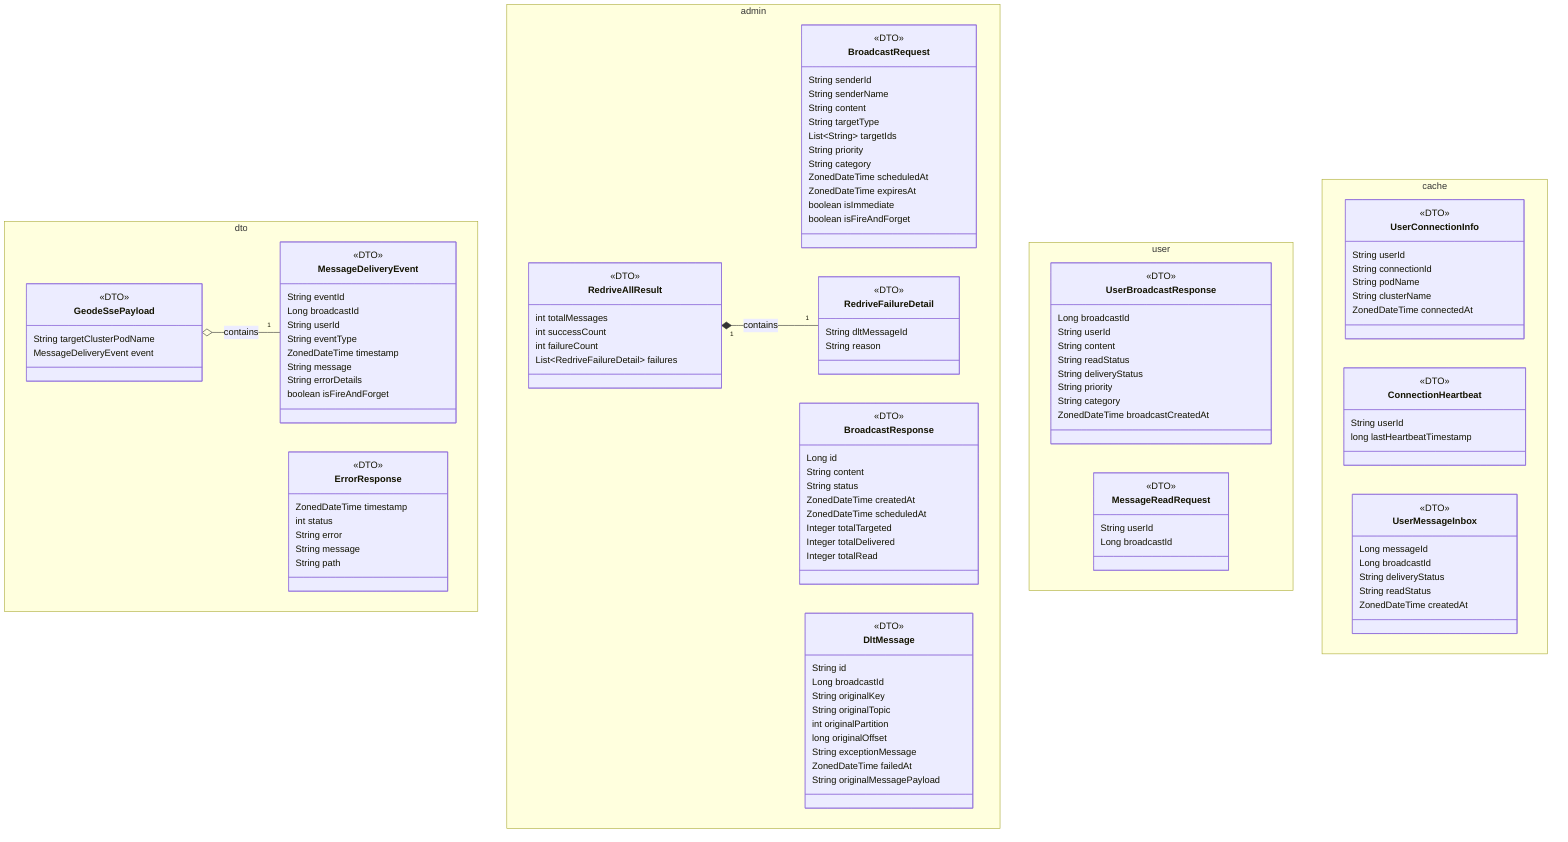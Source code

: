 classDiagram
    direction TB

    namespace dto {
        class MessageDeliveryEvent {
            <<DTO>>
            String eventId
            Long broadcastId
            String userId
            String eventType
            ZonedDateTime timestamp
            String message
            String errorDetails
            boolean isFireAndForget
        }
        class ErrorResponse {
            <<DTO>>
            ZonedDateTime timestamp
            int status
            String error
            String message
            String path
        }
        class GeodeSsePayload {
            <<DTO>>
            String targetClusterPodName
            MessageDeliveryEvent event
        }
    }

    namespace admin {
        class BroadcastRequest {
            <<DTO>>
            String senderId
            String senderName
            String content
            String targetType
            List~String~ targetIds
            String priority
            String category
            ZonedDateTime scheduledAt
            ZonedDateTime expiresAt
            boolean isImmediate
            boolean isFireAndForget
        }
        class BroadcastResponse {
            <<DTO>>
            Long id
            String content
            String status
            ZonedDateTime createdAt
            ZonedDateTime scheduledAt
            Integer totalTargeted
            Integer totalDelivered
            Integer totalRead
        }
        class DltMessage {
            <<DTO>>
            String id
            Long broadcastId
            String originalKey
            String originalTopic
            int originalPartition
            long originalOffset
            String exceptionMessage
            ZonedDateTime failedAt
            String originalMessagePayload
        }
        class RedriveAllResult {
            <<DTO>>
            int totalMessages
            int successCount
            int failureCount
            List~RedriveFailureDetail~ failures
        }
        class RedriveFailureDetail {
            <<DTO>>
            String dltMessageId
            String reason
        }
    }

    namespace user {
        class UserBroadcastResponse {
            <<DTO>>
            Long broadcastId
            String userId
            String content
            String readStatus
            String deliveryStatus
            String priority
            String category
            ZonedDateTime broadcastCreatedAt
        }
        class MessageReadRequest {
            <<DTO>>
            String userId
            Long broadcastId
        }
    }

    namespace cache {
        class UserConnectionInfo {
            <<DTO>>
            String userId
            String connectionId
            String podName
            String clusterName
            ZonedDateTime connectedAt
        }
        class ConnectionHeartbeat {
            <<DTO>>
            String userId
            long lastHeartbeatTimestamp
        }
        class UserMessageInbox {
            <<DTO>>
            Long messageId
            Long broadcastId
            String deliveryStatus
            String readStatus
            ZonedDateTime createdAt
        }
    }
    
    RedriveAllResult "1" *-- "1" RedriveFailureDetail : contains
    GeodeSsePayload o-- "1" MessageDeliveryEvent : contains